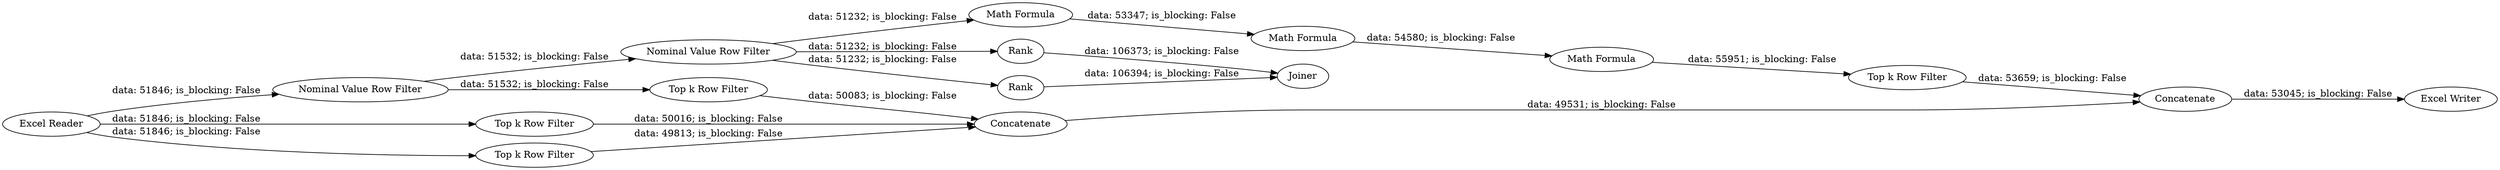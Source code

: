 digraph {
	"6633285563907578815_19" [label=Rank]
	"6633285563907578815_1" [label="Excel Reader"]
	"6633285563907578815_11" [label="Math Formula"]
	"6633285563907578815_4" [label="Nominal Value Row Filter"]
	"6633285563907578815_18" [label=Rank]
	"6633285563907578815_14" [label="Top k Row Filter"]
	"6633285563907578815_15" [label=Concatenate]
	"6633285563907578815_12" [label="Math Formula"]
	"6633285563907578815_13" [label="Math Formula"]
	"6633285563907578815_16" [label=Concatenate]
	"6633285563907578815_17" [label="Excel Writer"]
	"6633285563907578815_2" [label="Top k Row Filter"]
	"6633285563907578815_5" [label="Top k Row Filter"]
	"6633285563907578815_3" [label="Top k Row Filter"]
	"6633285563907578815_6" [label="Nominal Value Row Filter"]
	"6633285563907578815_20" [label=Joiner]
	"6633285563907578815_1" -> "6633285563907578815_2" [label="data: 51846; is_blocking: False"]
	"6633285563907578815_6" -> "6633285563907578815_18" [label="data: 51232; is_blocking: False"]
	"6633285563907578815_6" -> "6633285563907578815_11" [label="data: 51232; is_blocking: False"]
	"6633285563907578815_18" -> "6633285563907578815_20" [label="data: 106373; is_blocking: False"]
	"6633285563907578815_4" -> "6633285563907578815_5" [label="data: 51532; is_blocking: False"]
	"6633285563907578815_19" -> "6633285563907578815_20" [label="data: 106394; is_blocking: False"]
	"6633285563907578815_3" -> "6633285563907578815_15" [label="data: 50016; is_blocking: False"]
	"6633285563907578815_4" -> "6633285563907578815_6" [label="data: 51532; is_blocking: False"]
	"6633285563907578815_13" -> "6633285563907578815_14" [label="data: 55951; is_blocking: False"]
	"6633285563907578815_2" -> "6633285563907578815_15" [label="data: 49813; is_blocking: False"]
	"6633285563907578815_15" -> "6633285563907578815_16" [label="data: 49531; is_blocking: False"]
	"6633285563907578815_16" -> "6633285563907578815_17" [label="data: 53045; is_blocking: False"]
	"6633285563907578815_11" -> "6633285563907578815_12" [label="data: 53347; is_blocking: False"]
	"6633285563907578815_1" -> "6633285563907578815_4" [label="data: 51846; is_blocking: False"]
	"6633285563907578815_14" -> "6633285563907578815_16" [label="data: 53659; is_blocking: False"]
	"6633285563907578815_1" -> "6633285563907578815_3" [label="data: 51846; is_blocking: False"]
	"6633285563907578815_5" -> "6633285563907578815_15" [label="data: 50083; is_blocking: False"]
	"6633285563907578815_12" -> "6633285563907578815_13" [label="data: 54580; is_blocking: False"]
	"6633285563907578815_6" -> "6633285563907578815_19" [label="data: 51232; is_blocking: False"]
	rankdir=LR
}
